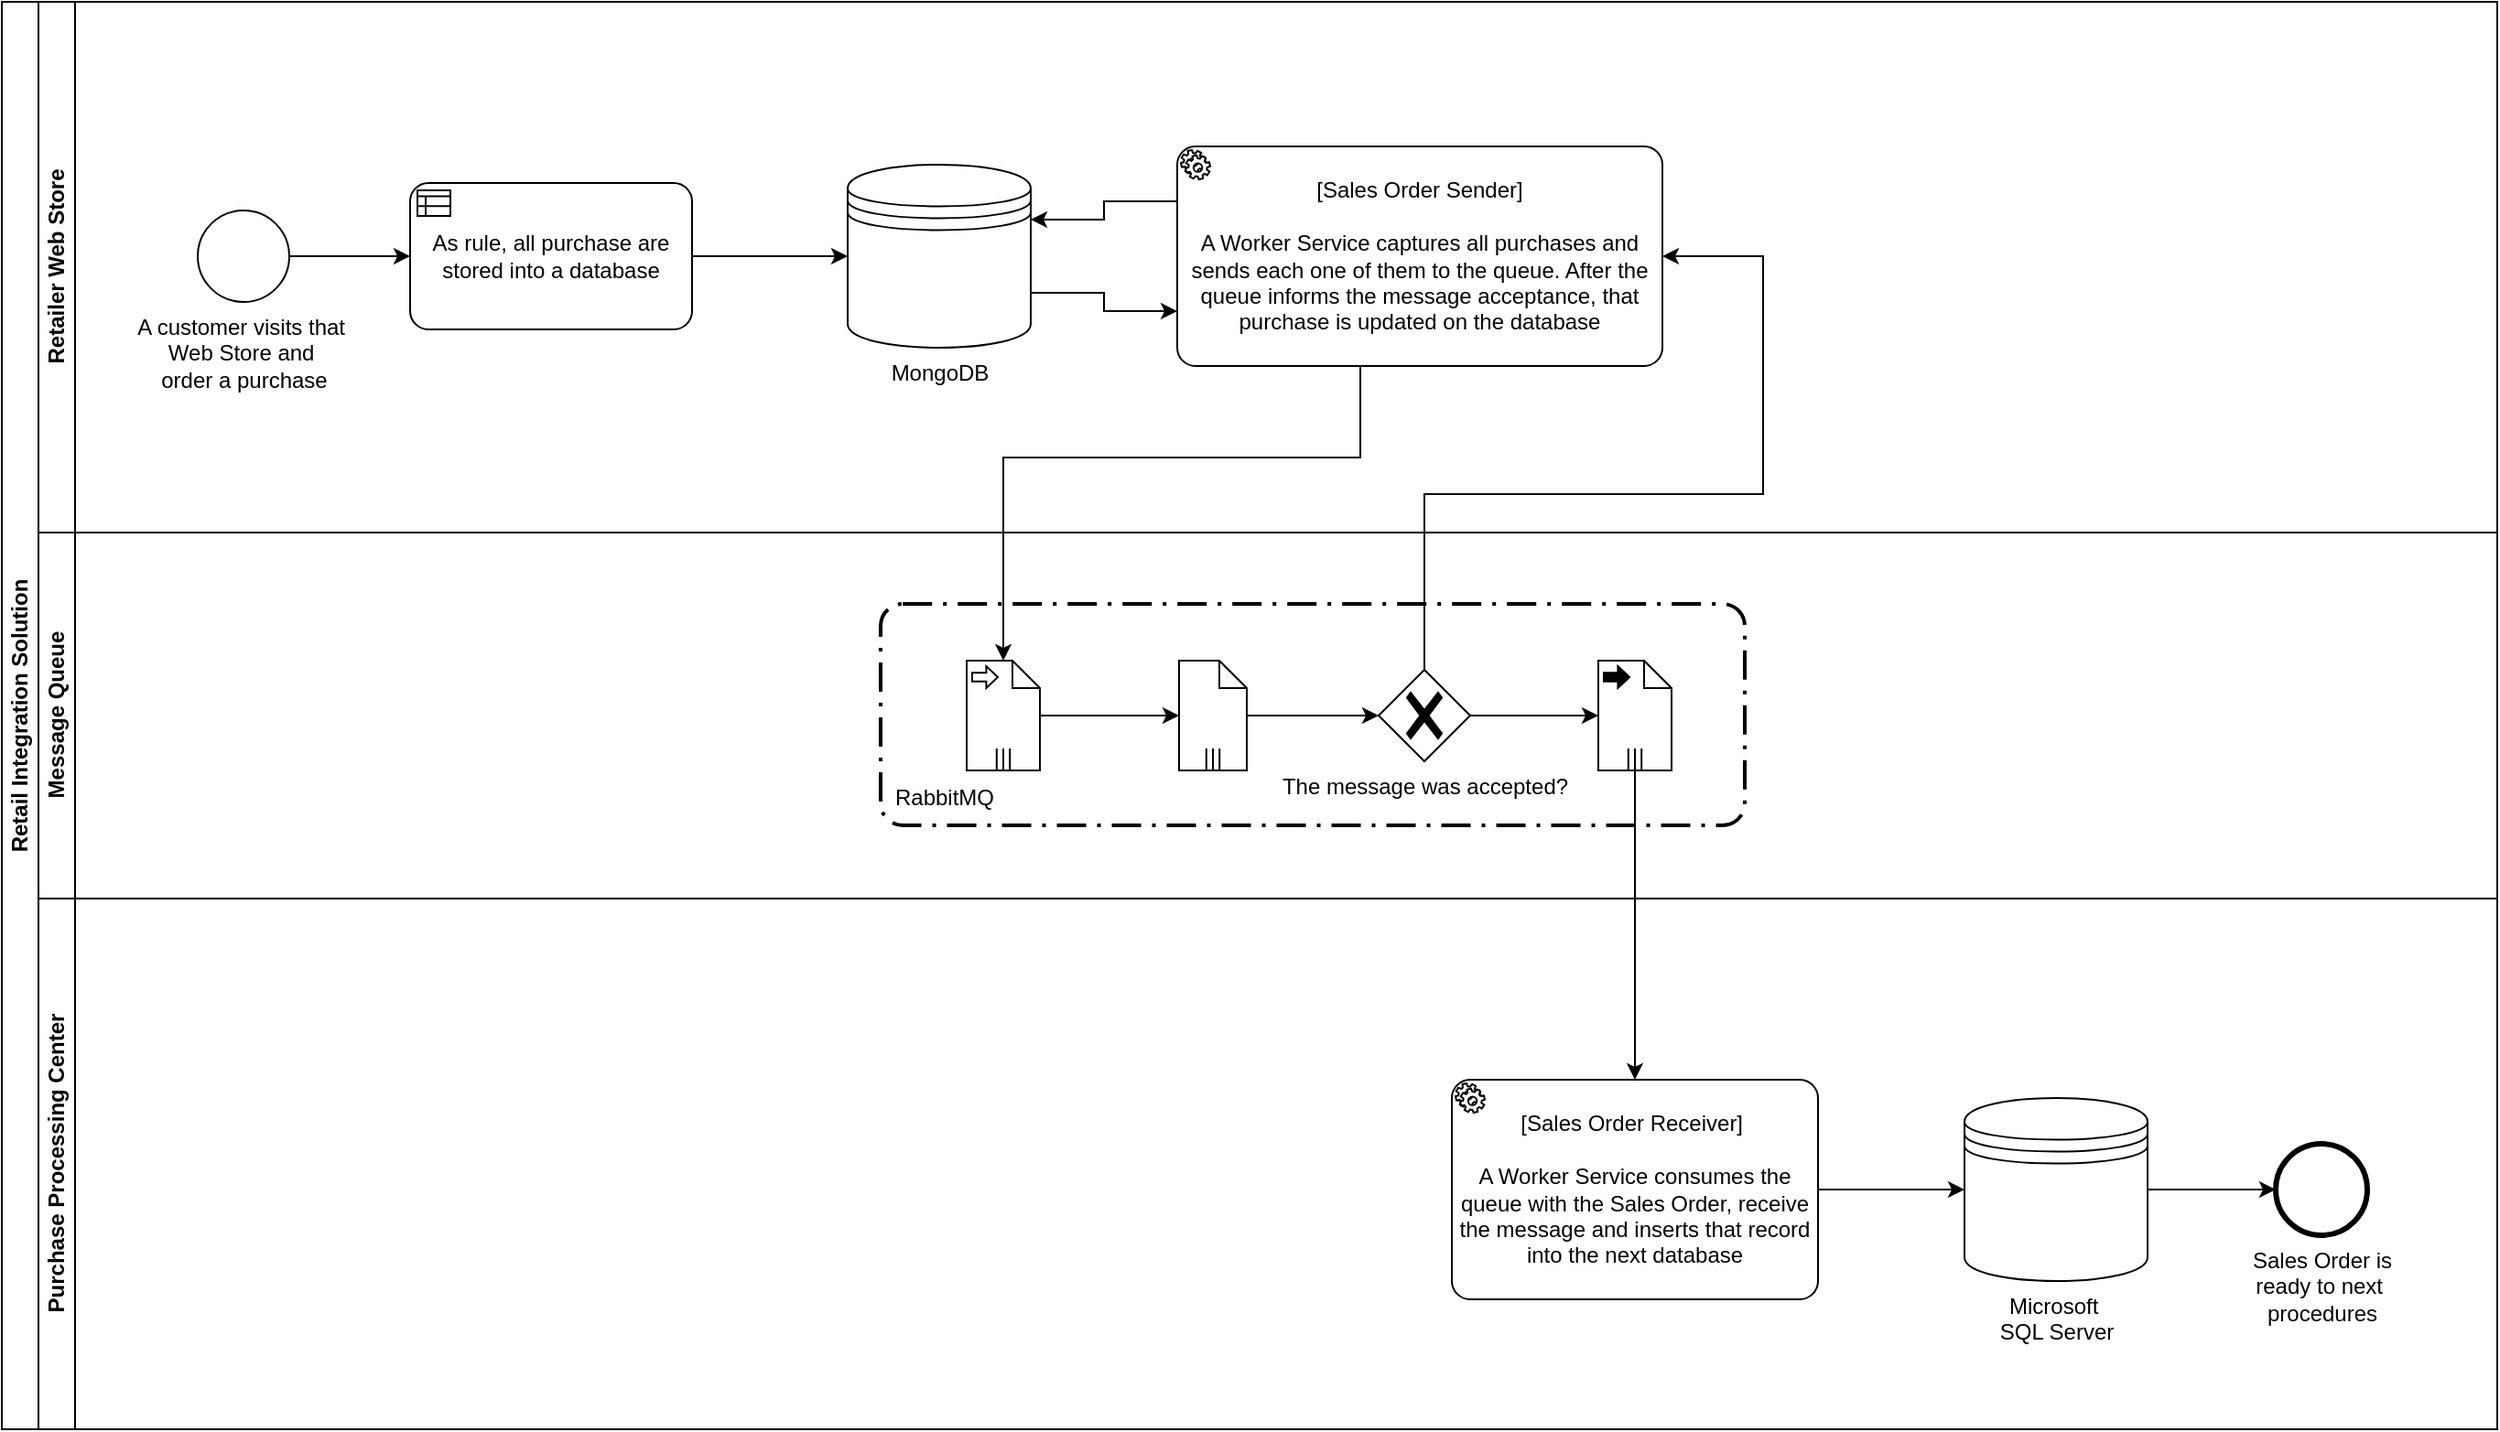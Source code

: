 <mxfile version="22.1.5" type="device">
  <diagram name="Page-1" id="2a216829-ef6e-dabb-86c1-c78162f3ba2b">
    <mxGraphModel dx="1120" dy="479" grid="1" gridSize="10" guides="1" tooltips="1" connect="1" arrows="1" fold="1" page="1" pageScale="1" pageWidth="850" pageHeight="1100" background="none" math="0" shadow="0">
      <root>
        <mxCell id="0" />
        <mxCell id="1" parent="0" />
        <mxCell id="O16gEyj2w2AyVaiM0sGq-22" value="" style="edgeStyle=orthogonalEdgeStyle;html=1;elbow=horizontal;endArrow=none;labelBackgroundColor=none;endSize=12;endFill=0;dashed=1;dashPattern=1 2;exitX=0.5;exitY=0;rounded=0;" parent="1" edge="1">
          <mxGeometry relative="1" as="geometry">
            <mxPoint x="780" y="471.059" as="targetPoint" />
          </mxGeometry>
        </mxCell>
        <mxCell id="B4Maj7qhUXMHEw5stzwM-51" value="" style="group" parent="1" vertex="1" connectable="0">
          <mxGeometry x="28" y="51" width="1363" height="780" as="geometry" />
        </mxCell>
        <mxCell id="B4Maj7qhUXMHEw5stzwM-33" value="" style="points=[[0.25,0,0],[0.5,0,0],[0.75,0,0],[1,0.25,0],[1,0.5,0],[1,0.75,0],[0.75,1,0],[0.5,1,0],[0.25,1,0],[0,0.75,0],[0,0.5,0],[0,0.25,0]];rounded=1;arcSize=10;dashed=1;strokeColor=#000000;fillColor=none;gradientColor=none;dashPattern=8 3 1 3;strokeWidth=2;whiteSpace=wrap;html=1;container=0;" parent="B4Maj7qhUXMHEw5stzwM-51" vertex="1">
          <mxGeometry x="480" y="329" width="472" height="121" as="geometry" />
        </mxCell>
        <mxCell id="PGFfGJ2WTJvAZ3PCwsHU-18" value="Retail Integration Solution" style="swimlane;html=1;childLayout=stackLayout;resizeParent=1;resizeParentMax=0;horizontal=0;startSize=20;horizontalStack=0;whiteSpace=wrap;shadow=0;container=0;" parent="B4Maj7qhUXMHEw5stzwM-51" vertex="1">
          <mxGeometry width="1363" height="780" as="geometry" />
        </mxCell>
        <mxCell id="PGFfGJ2WTJvAZ3PCwsHU-19" value="&lt;div&gt;Retailer Web Store&lt;/div&gt;" style="swimlane;html=1;startSize=20;horizontal=0;shadow=0;container=0;" parent="B4Maj7qhUXMHEw5stzwM-51" vertex="1">
          <mxGeometry x="20" width="1343" height="290" as="geometry" />
        </mxCell>
        <mxCell id="PGFfGJ2WTJvAZ3PCwsHU-21" value="Purchase Processing Center" style="swimlane;html=1;startSize=20;horizontal=0;shadow=0;container=0;" parent="B4Maj7qhUXMHEw5stzwM-51" vertex="1">
          <mxGeometry x="20" y="490" width="1343" height="290" as="geometry" />
        </mxCell>
        <mxCell id="O16gEyj2w2AyVaiM0sGq-28" value="&lt;div&gt;Sales Order is &lt;br&gt;&lt;/div&gt;&lt;div&gt;ready to next&amp;nbsp;&lt;/div&gt;&lt;div&gt;procedures&lt;br&gt;&lt;/div&gt;" style="points=[[0.145,0.145,0],[0.5,0,0],[0.855,0.145,0],[1,0.5,0],[0.855,0.855,0],[0.5,1,0],[0.145,0.855,0],[0,0.5,0]];shape=mxgraph.bpmn.event;html=1;verticalLabelPosition=bottom;labelBackgroundColor=#ffffff;verticalAlign=top;align=center;perimeter=ellipsePerimeter;outlineConnect=0;aspect=fixed;outline=end;symbol=terminate2;container=0;" parent="PGFfGJ2WTJvAZ3PCwsHU-21" vertex="1">
          <mxGeometry x="1222" y="134" width="50" height="50" as="geometry" />
        </mxCell>
        <mxCell id="B4Maj7qhUXMHEw5stzwM-24" style="edgeStyle=orthogonalEdgeStyle;rounded=0;orthogonalLoop=1;jettySize=auto;html=1;" parent="B4Maj7qhUXMHEw5stzwM-51" source="O16gEyj2w2AyVaiM0sGq-29" target="O16gEyj2w2AyVaiM0sGq-28" edge="1">
          <mxGeometry relative="1" as="geometry">
            <mxPoint x="1167" y="649" as="targetPoint" />
          </mxGeometry>
        </mxCell>
        <mxCell id="O16gEyj2w2AyVaiM0sGq-29" value="&lt;div&gt;Microsoft&amp;nbsp;&lt;/div&gt;&lt;div&gt;SQL Server&lt;/div&gt;" style="shape=datastore;html=1;labelPosition=center;verticalLabelPosition=bottom;align=center;verticalAlign=top;container=0;" parent="B4Maj7qhUXMHEw5stzwM-51" vertex="1">
          <mxGeometry x="1072" y="599" width="100" height="100" as="geometry" />
        </mxCell>
        <mxCell id="B4Maj7qhUXMHEw5stzwM-23" style="edgeStyle=orthogonalEdgeStyle;rounded=0;orthogonalLoop=1;jettySize=auto;html=1;entryX=0;entryY=0.5;entryDx=0;entryDy=0;" parent="B4Maj7qhUXMHEw5stzwM-51" source="O16gEyj2w2AyVaiM0sGq-31" target="O16gEyj2w2AyVaiM0sGq-29" edge="1">
          <mxGeometry relative="1" as="geometry" />
        </mxCell>
        <mxCell id="O16gEyj2w2AyVaiM0sGq-31" value="&lt;div&gt;[Sales Order Receiver]&amp;nbsp;&lt;/div&gt;&lt;div&gt;&lt;br&gt;&lt;/div&gt;&lt;div&gt;A Worker Service consumes the queue with the Sales Order, receive the message and inserts that record into the next database&lt;br&gt;&lt;/div&gt;" style="points=[[0.25,0,0],[0.5,0,0],[0.75,0,0],[1,0.25,0],[1,0.5,0],[1,0.75,0],[0.75,1,0],[0.5,1,0],[0.25,1,0],[0,0.75,0],[0,0.5,0],[0,0.25,0]];shape=mxgraph.bpmn.task;whiteSpace=wrap;rectStyle=rounded;size=10;html=1;container=0;expand=0;collapsible=0;taskMarker=service;" parent="B4Maj7qhUXMHEw5stzwM-51" vertex="1">
          <mxGeometry x="792" y="589" width="200" height="120" as="geometry" />
        </mxCell>
        <mxCell id="B4Maj7qhUXMHEw5stzwM-36" value="" style="group" parent="B4Maj7qhUXMHEw5stzwM-51" vertex="1" connectable="0">
          <mxGeometry x="107" y="89" width="800" height="130" as="geometry" />
        </mxCell>
        <mxCell id="E6cLJSogAl_FzkYVg_Rh-8" value="&lt;div align=&quot;center&quot;&gt;A customer visits that&amp;nbsp;&lt;/div&gt;&lt;div align=&quot;center&quot;&gt;Web Store and&amp;nbsp;&lt;/div&gt;&lt;div align=&quot;center&quot;&gt;order a purchase&lt;br&gt;&lt;/div&gt;" style="points=[[0.145,0.145,0],[0.5,0,0],[0.855,0.145,0],[1,0.5,0],[0.855,0.855,0],[0.5,1,0],[0.145,0.855,0],[0,0.5,0]];shape=mxgraph.bpmn.event;html=1;verticalLabelPosition=bottom;labelBackgroundColor=#ffffff;verticalAlign=top;align=center;perimeter=ellipsePerimeter;outlineConnect=0;aspect=fixed;outline=standard;symbol=general;shadow=0;container=0;" parent="B4Maj7qhUXMHEw5stzwM-36" vertex="1">
          <mxGeometry y="25" width="50" height="50" as="geometry" />
        </mxCell>
        <mxCell id="B4Maj7qhUXMHEw5stzwM-50" style="edgeStyle=orthogonalEdgeStyle;rounded=0;orthogonalLoop=1;jettySize=auto;html=1;exitX=0;exitY=0.25;exitDx=0;exitDy=0;exitPerimeter=0;entryX=1;entryY=0.3;entryDx=0;entryDy=0;" parent="B4Maj7qhUXMHEw5stzwM-36" source="O16gEyj2w2AyVaiM0sGq-35" target="2g49esJUMZpDfiATsdgb-1" edge="1">
          <mxGeometry relative="1" as="geometry" />
        </mxCell>
        <mxCell id="O16gEyj2w2AyVaiM0sGq-35" value="&lt;div&gt;[Sales Order Sender]&lt;/div&gt;&lt;div&gt;&lt;br&gt;&lt;/div&gt;&lt;div&gt;A Worker Service captures all purchases and sends each one of them to the queue. After the queue informs the message acceptance, that purchase is updated on the database&lt;br&gt;&lt;/div&gt;" style="points=[[0.25,0,0],[0.5,0,0],[0.75,0,0],[1,0.25,0],[1,0.5,0],[1,0.75,0],[0.75,1,0],[0.5,1,0],[0.25,1,0],[0,0.75,0],[0,0.5,0],[0,0.25,0]];shape=mxgraph.bpmn.task;whiteSpace=wrap;rectStyle=rounded;size=10;html=1;container=0;expand=0;collapsible=0;taskMarker=service;" parent="B4Maj7qhUXMHEw5stzwM-36" vertex="1">
          <mxGeometry x="535" y="-10" width="265" height="120" as="geometry" />
        </mxCell>
        <mxCell id="ovFkwHKtQj85kxZjE0Ws-1" value="As rule, all purchase are stored into a database" style="points=[[0.25,0,0],[0.5,0,0],[0.75,0,0],[1,0.25,0],[1,0.5,0],[1,0.75,0],[0.75,1,0],[0.5,1,0],[0.25,1,0],[0,0.75,0],[0,0.5,0],[0,0.25,0]];shape=mxgraph.bpmn.task;whiteSpace=wrap;rectStyle=rounded;size=10;html=1;container=0;expand=0;collapsible=0;taskMarker=businessRule;" parent="B4Maj7qhUXMHEw5stzwM-36" vertex="1">
          <mxGeometry x="116" y="10" width="154" height="80" as="geometry" />
        </mxCell>
        <mxCell id="2g49esJUMZpDfiATsdgb-1" value="MongoDB" style="shape=datastore;html=1;labelPosition=center;verticalLabelPosition=bottom;align=center;verticalAlign=top;container=0;" parent="B4Maj7qhUXMHEw5stzwM-36" vertex="1">
          <mxGeometry x="355" width="100" height="100" as="geometry" />
        </mxCell>
        <mxCell id="B4Maj7qhUXMHEw5stzwM-32" style="edgeStyle=orthogonalEdgeStyle;rounded=0;orthogonalLoop=1;jettySize=auto;html=1;" parent="B4Maj7qhUXMHEw5stzwM-36" source="E6cLJSogAl_FzkYVg_Rh-8" target="ovFkwHKtQj85kxZjE0Ws-1" edge="1">
          <mxGeometry relative="1" as="geometry" />
        </mxCell>
        <mxCell id="B4Maj7qhUXMHEw5stzwM-28" style="edgeStyle=orthogonalEdgeStyle;rounded=0;orthogonalLoop=1;jettySize=auto;html=1;entryX=0;entryY=0.5;entryDx=0;entryDy=0;" parent="B4Maj7qhUXMHEw5stzwM-36" source="ovFkwHKtQj85kxZjE0Ws-1" target="2g49esJUMZpDfiATsdgb-1" edge="1">
          <mxGeometry relative="1" as="geometry" />
        </mxCell>
        <mxCell id="B4Maj7qhUXMHEw5stzwM-29" style="edgeStyle=orthogonalEdgeStyle;rounded=0;orthogonalLoop=1;jettySize=auto;html=1;entryX=0;entryY=0.75;entryDx=0;entryDy=0;entryPerimeter=0;exitX=1;exitY=0.7;exitDx=0;exitDy=0;" parent="B4Maj7qhUXMHEw5stzwM-36" source="2g49esJUMZpDfiATsdgb-1" target="O16gEyj2w2AyVaiM0sGq-35" edge="1">
          <mxGeometry relative="1" as="geometry" />
        </mxCell>
        <mxCell id="B4Maj7qhUXMHEw5stzwM-10" value="" style="shape=mxgraph.bpmn.data;labelPosition=center;verticalLabelPosition=bottom;align=center;verticalAlign=top;size=15;html=1;bpmnTransferType=none;isCollection=1;container=0;" parent="B4Maj7qhUXMHEw5stzwM-51" vertex="1">
          <mxGeometry x="643" y="360" width="37" height="60" as="geometry" />
        </mxCell>
        <mxCell id="B4Maj7qhUXMHEw5stzwM-5" value="" style="shape=mxgraph.bpmn.data;labelPosition=center;verticalLabelPosition=bottom;align=center;verticalAlign=top;size=15;html=1;bpmnTransferType=input;isCollection=1;container=0;" parent="B4Maj7qhUXMHEw5stzwM-51" vertex="1">
          <mxGeometry x="527" y="360" width="40" height="60" as="geometry" />
        </mxCell>
        <mxCell id="B4Maj7qhUXMHEw5stzwM-49" style="edgeStyle=orthogonalEdgeStyle;rounded=0;orthogonalLoop=1;jettySize=auto;html=1;" parent="B4Maj7qhUXMHEw5stzwM-51" source="B4Maj7qhUXMHEw5stzwM-6" target="O16gEyj2w2AyVaiM0sGq-31" edge="1">
          <mxGeometry relative="1" as="geometry" />
        </mxCell>
        <mxCell id="B4Maj7qhUXMHEw5stzwM-6" value="" style="shape=mxgraph.bpmn.data;labelPosition=center;verticalLabelPosition=bottom;align=center;verticalAlign=top;size=15;html=1;bpmnTransferType=output;isCollection=1;container=0;" parent="B4Maj7qhUXMHEw5stzwM-51" vertex="1">
          <mxGeometry x="872" y="360" width="40" height="60" as="geometry" />
        </mxCell>
        <mxCell id="B4Maj7qhUXMHEw5stzwM-34" value="RabbitMQ" style="text;html=1;strokeColor=none;fillColor=none;align=center;verticalAlign=middle;whiteSpace=wrap;rounded=0;container=0;" parent="B4Maj7qhUXMHEw5stzwM-51" vertex="1">
          <mxGeometry x="475" y="420" width="80" height="30" as="geometry" />
        </mxCell>
        <mxCell id="B4Maj7qhUXMHEw5stzwM-20" style="edgeStyle=orthogonalEdgeStyle;rounded=0;orthogonalLoop=1;jettySize=auto;html=1;" parent="B4Maj7qhUXMHEw5stzwM-51" source="B4Maj7qhUXMHEw5stzwM-5" target="B4Maj7qhUXMHEw5stzwM-10" edge="1">
          <mxGeometry relative="1" as="geometry" />
        </mxCell>
        <mxCell id="PGFfGJ2WTJvAZ3PCwsHU-20" value="&lt;div&gt;Message Queue&lt;/div&gt;" style="swimlane;html=1;startSize=20;horizontal=0;shadow=0;container=0;" parent="B4Maj7qhUXMHEw5stzwM-51" vertex="1">
          <mxGeometry x="20" y="290" width="1343" height="200" as="geometry" />
        </mxCell>
        <mxCell id="B4Maj7qhUXMHEw5stzwM-39" value="The message was accepted?" style="points=[[0.25,0.25,0],[0.5,0,0],[0.75,0.25,0],[1,0.5,0],[0.75,0.75,0],[0.5,1,0],[0.25,0.75,0],[0,0.5,0]];shape=mxgraph.bpmn.gateway2;html=1;verticalLabelPosition=bottom;labelBackgroundColor=#ffffff;verticalAlign=top;align=center;perimeter=rhombusPerimeter;outlineConnect=0;outline=none;symbol=none;gwType=exclusive;" parent="PGFfGJ2WTJvAZ3PCwsHU-20" vertex="1">
          <mxGeometry x="732" y="75" width="50" height="50" as="geometry" />
        </mxCell>
        <mxCell id="B4Maj7qhUXMHEw5stzwM-46" style="edgeStyle=orthogonalEdgeStyle;rounded=0;orthogonalLoop=1;jettySize=auto;html=1;" parent="B4Maj7qhUXMHEw5stzwM-51" source="B4Maj7qhUXMHEw5stzwM-39" target="B4Maj7qhUXMHEw5stzwM-6" edge="1">
          <mxGeometry relative="1" as="geometry" />
        </mxCell>
        <mxCell id="B4Maj7qhUXMHEw5stzwM-47" style="edgeStyle=orthogonalEdgeStyle;rounded=0;orthogonalLoop=1;jettySize=auto;html=1;" parent="B4Maj7qhUXMHEw5stzwM-51" source="O16gEyj2w2AyVaiM0sGq-35" target="B4Maj7qhUXMHEw5stzwM-5" edge="1">
          <mxGeometry relative="1" as="geometry">
            <Array as="points">
              <mxPoint x="742" y="249" />
              <mxPoint x="547" y="249" />
            </Array>
          </mxGeometry>
        </mxCell>
        <mxCell id="B4Maj7qhUXMHEw5stzwM-45" style="edgeStyle=orthogonalEdgeStyle;rounded=0;orthogonalLoop=1;jettySize=auto;html=1;" parent="B4Maj7qhUXMHEw5stzwM-51" source="B4Maj7qhUXMHEw5stzwM-10" target="B4Maj7qhUXMHEw5stzwM-39" edge="1">
          <mxGeometry relative="1" as="geometry" />
        </mxCell>
        <mxCell id="B4Maj7qhUXMHEw5stzwM-48" style="edgeStyle=orthogonalEdgeStyle;rounded=0;orthogonalLoop=1;jettySize=auto;html=1;entryX=1;entryY=0.5;entryDx=0;entryDy=0;entryPerimeter=0;" parent="B4Maj7qhUXMHEw5stzwM-51" source="B4Maj7qhUXMHEw5stzwM-39" target="O16gEyj2w2AyVaiM0sGq-35" edge="1">
          <mxGeometry relative="1" as="geometry">
            <Array as="points">
              <mxPoint x="777" y="269" />
              <mxPoint x="962" y="269" />
              <mxPoint x="962" y="139" />
            </Array>
          </mxGeometry>
        </mxCell>
      </root>
    </mxGraphModel>
  </diagram>
</mxfile>
